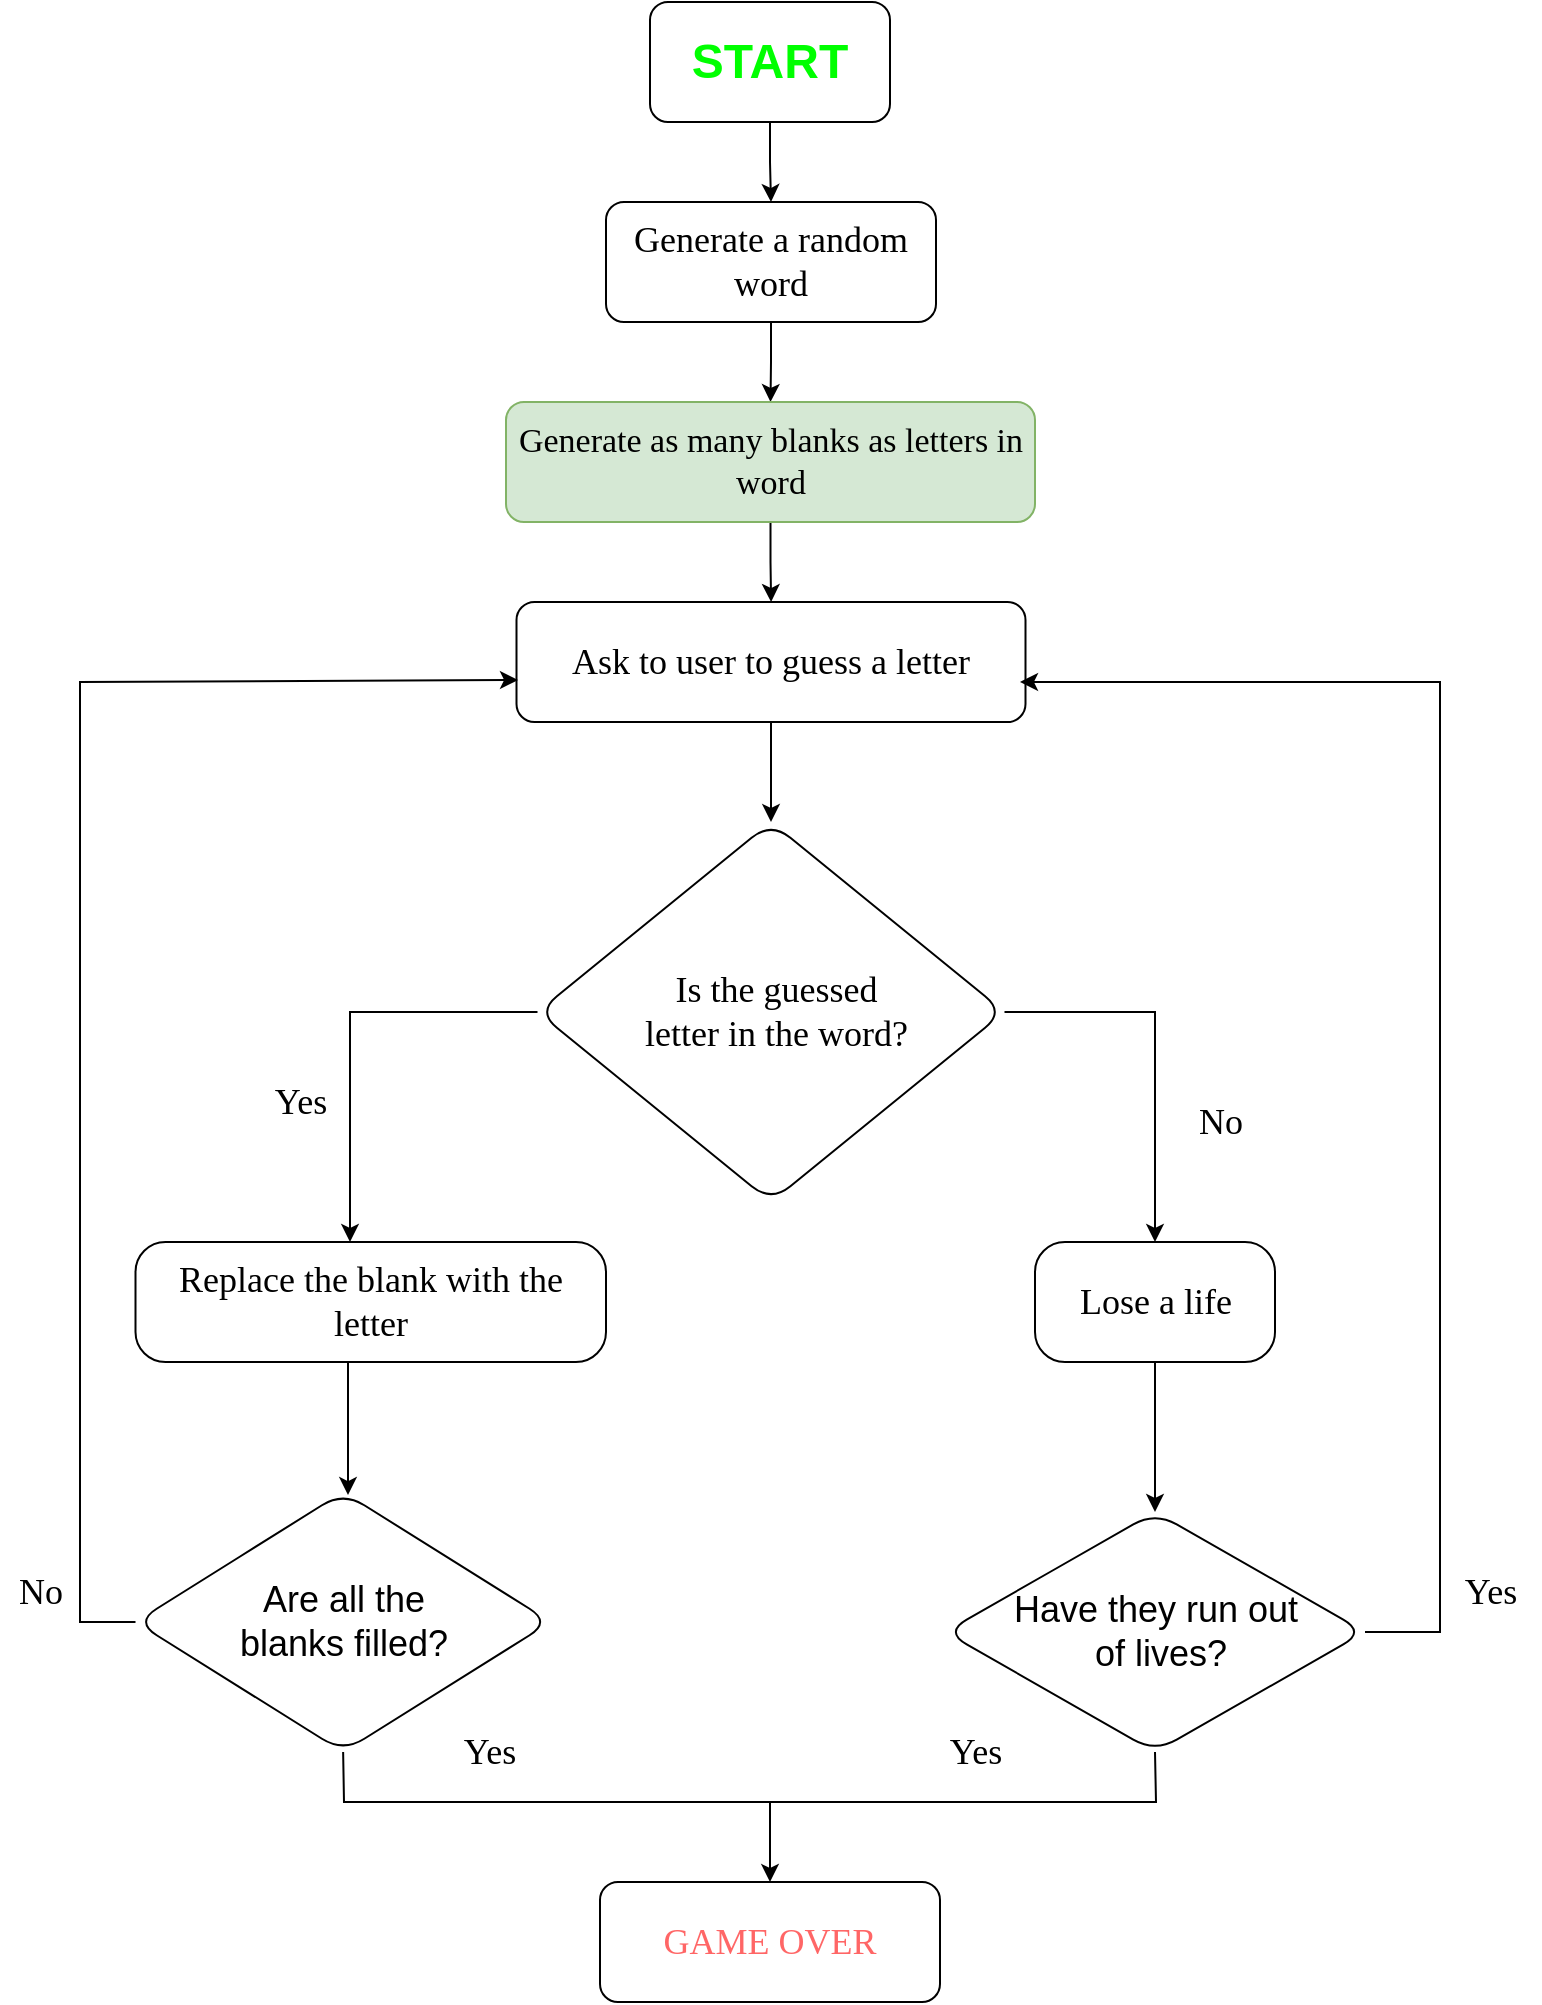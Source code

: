 <mxfile version="18.0.2" type="device"><diagram id="jyqLd0rxl-v_ZgUhDXpW" name="Page-1"><mxGraphModel dx="1016" dy="594" grid="1" gridSize="10" guides="1" tooltips="1" connect="1" arrows="1" fold="1" page="1" pageScale="1" pageWidth="850" pageHeight="1100" math="0" shadow="0"><root><mxCell id="0"/><mxCell id="1" parent="0"/><mxCell id="ERyWLYjnMk1E5LCBSdN3-25" style="edgeStyle=orthogonalEdgeStyle;rounded=0;orthogonalLoop=1;jettySize=auto;html=1;fontFamily=Comic Sans MS;" parent="1" edge="1"><mxGeometry relative="1" as="geometry"><mxPoint x="420" y="140" as="targetPoint"/><mxPoint x="420" y="140" as="sourcePoint"/></mxGeometry></mxCell><mxCell id="ERyWLYjnMk1E5LCBSdN3-23" value="" style="edgeStyle=orthogonalEdgeStyle;rounded=0;orthogonalLoop=1;jettySize=auto;html=1;" parent="1" edge="1"><mxGeometry relative="1" as="geometry"><mxPoint x="600" y="430" as="sourcePoint"/></mxGeometry></mxCell><mxCell id="2SdU9WeWL-62J9CwosbA-4" value="" style="edgeStyle=orthogonalEdgeStyle;rounded=0;orthogonalLoop=1;jettySize=auto;html=1;fontFamily=Comic Sans MS;" edge="1" parent="1" source="ERyWLYjnMk1E5LCBSdN3-24" target="2SdU9WeWL-62J9CwosbA-2"><mxGeometry relative="1" as="geometry"/></mxCell><mxCell id="ERyWLYjnMk1E5LCBSdN3-24" value="&lt;h1&gt;&lt;font color=&quot;#00ff00&quot;&gt;START&lt;/font&gt;&lt;/h1&gt;" style="rounded=1;whiteSpace=wrap;html=1;" parent="1" vertex="1"><mxGeometry x="365" y="20" width="120" height="60" as="geometry"/></mxCell><mxCell id="2SdU9WeWL-62J9CwosbA-6" value="" style="edgeStyle=orthogonalEdgeStyle;rounded=0;orthogonalLoop=1;jettySize=auto;html=1;fontFamily=Comic Sans MS;" edge="1" parent="1" source="2SdU9WeWL-62J9CwosbA-2" target="2SdU9WeWL-62J9CwosbA-5"><mxGeometry relative="1" as="geometry"/></mxCell><mxCell id="2SdU9WeWL-62J9CwosbA-2" value="&lt;div style=&quot;&quot;&gt;&lt;font style=&quot;font-size: 18px;&quot; face=&quot;Comic Sans MS&quot;&gt;Generate a random word&lt;/font&gt;&lt;br&gt;&lt;/div&gt;" style="whiteSpace=wrap;html=1;rounded=1;align=center;" vertex="1" parent="1"><mxGeometry x="343" y="120" width="165" height="60" as="geometry"/></mxCell><mxCell id="2SdU9WeWL-62J9CwosbA-10" value="" style="edgeStyle=orthogonalEdgeStyle;rounded=0;orthogonalLoop=1;jettySize=auto;html=1;fontFamily=Comic Sans MS;fontSize=18;" edge="1" parent="1" source="2SdU9WeWL-62J9CwosbA-5" target="2SdU9WeWL-62J9CwosbA-9"><mxGeometry relative="1" as="geometry"/></mxCell><mxCell id="2SdU9WeWL-62J9CwosbA-5" value="&lt;font style=&quot;font-size: 17px;&quot; face=&quot;Comic Sans MS&quot;&gt;Generate as many blanks as letters in word&lt;/font&gt;" style="whiteSpace=wrap;html=1;rounded=1;fillColor=#d5e8d4;strokeColor=#82b366;" vertex="1" parent="1"><mxGeometry x="293" y="220" width="264.5" height="60" as="geometry"/></mxCell><mxCell id="2SdU9WeWL-62J9CwosbA-12" value="" style="edgeStyle=orthogonalEdgeStyle;rounded=0;orthogonalLoop=1;jettySize=auto;html=1;fontFamily=Comic Sans MS;fontSize=18;" edge="1" parent="1" source="2SdU9WeWL-62J9CwosbA-9" target="2SdU9WeWL-62J9CwosbA-11"><mxGeometry relative="1" as="geometry"/></mxCell><mxCell id="2SdU9WeWL-62J9CwosbA-9" value="&lt;font face=&quot;Comic Sans MS&quot; style=&quot;font-size: 18px;&quot;&gt;Ask to user to guess a letter&lt;/font&gt;" style="whiteSpace=wrap;html=1;rounded=1;" vertex="1" parent="1"><mxGeometry x="298.25" y="320" width="254.5" height="60" as="geometry"/></mxCell><mxCell id="2SdU9WeWL-62J9CwosbA-18" value="" style="edgeStyle=orthogonalEdgeStyle;rounded=0;orthogonalLoop=1;jettySize=auto;html=1;fontFamily=Comic Sans MS;fontSize=18;" edge="1" parent="1" source="2SdU9WeWL-62J9CwosbA-11" target="2SdU9WeWL-62J9CwosbA-17"><mxGeometry relative="1" as="geometry"/></mxCell><mxCell id="2SdU9WeWL-62J9CwosbA-21" value="" style="edgeStyle=orthogonalEdgeStyle;rounded=0;orthogonalLoop=1;jettySize=auto;html=1;fontFamily=Comic Sans MS;fontSize=18;" edge="1" parent="1" source="2SdU9WeWL-62J9CwosbA-11"><mxGeometry relative="1" as="geometry"><mxPoint x="215" y="640" as="targetPoint"/><Array as="points"><mxPoint x="215" y="525"/></Array></mxGeometry></mxCell><mxCell id="2SdU9WeWL-62J9CwosbA-11" value="&lt;div style=&quot;&quot;&gt;&lt;span style=&quot;font-size: 18px; font-family: &amp;quot;Comic Sans MS&amp;quot;; background-color: initial;&quot;&gt;&amp;nbsp; &amp;nbsp; &amp;nbsp; &amp;nbsp; &amp;nbsp; Is the guessed&amp;nbsp; &amp;nbsp; &amp;nbsp; &amp;nbsp; &amp;nbsp; &amp;nbsp;letter in the word?&lt;/span&gt;&lt;/div&gt;" style="rhombus;whiteSpace=wrap;html=1;rounded=1;align=center;arcSize=25;" vertex="1" parent="1"><mxGeometry x="308.75" y="430" width="233.5" height="190" as="geometry"/></mxCell><mxCell id="2SdU9WeWL-62J9CwosbA-25" value="" style="edgeStyle=orthogonalEdgeStyle;rounded=0;orthogonalLoop=1;jettySize=auto;html=1;fontFamily=Comic Sans MS;fontSize=18;" edge="1" parent="1" source="2SdU9WeWL-62J9CwosbA-15" target="2SdU9WeWL-62J9CwosbA-24"><mxGeometry relative="1" as="geometry"><Array as="points"><mxPoint x="214" y="720"/><mxPoint x="214" y="720"/></Array></mxGeometry></mxCell><mxCell id="2SdU9WeWL-62J9CwosbA-15" value="&lt;font face=&quot;Comic Sans MS&quot; style=&quot;font-size: 18px;&quot;&gt;Replace the blank with the letter&lt;/font&gt;" style="whiteSpace=wrap;html=1;rounded=1;arcSize=25;" vertex="1" parent="1"><mxGeometry x="107.75" y="640" width="235.25" height="60" as="geometry"/></mxCell><mxCell id="2SdU9WeWL-62J9CwosbA-27" value="" style="edgeStyle=orthogonalEdgeStyle;rounded=0;orthogonalLoop=1;jettySize=auto;html=1;fontFamily=Comic Sans MS;fontSize=18;" edge="1" parent="1" source="2SdU9WeWL-62J9CwosbA-17" target="2SdU9WeWL-62J9CwosbA-26"><mxGeometry relative="1" as="geometry"/></mxCell><mxCell id="2SdU9WeWL-62J9CwosbA-17" value="&lt;font style=&quot;font-size: 18px;&quot; face=&quot;Comic Sans MS&quot;&gt;Lose a life&lt;/font&gt;" style="whiteSpace=wrap;html=1;rounded=1;arcSize=25;" vertex="1" parent="1"><mxGeometry x="557.5" y="640" width="120" height="60" as="geometry"/></mxCell><mxCell id="2SdU9WeWL-62J9CwosbA-19" value="Yes" style="text;html=1;align=center;verticalAlign=middle;resizable=0;points=[];autosize=1;strokeColor=none;fillColor=none;fontSize=18;fontFamily=Comic Sans MS;" vertex="1" parent="1"><mxGeometry x="165" y="555" width="50" height="30" as="geometry"/></mxCell><mxCell id="2SdU9WeWL-62J9CwosbA-20" value="No" style="text;html=1;align=center;verticalAlign=middle;resizable=0;points=[];autosize=1;strokeColor=none;fillColor=none;fontSize=18;fontFamily=Comic Sans MS;" vertex="1" parent="1"><mxGeometry x="630" y="565" width="40" height="30" as="geometry"/></mxCell><mxCell id="2SdU9WeWL-62J9CwosbA-24" value="&lt;font style=&quot;font-size: 18px;&quot;&gt;Are all the &lt;br&gt;blanks filled?&lt;/font&gt;" style="rhombus;whiteSpace=wrap;html=1;rounded=1;arcSize=25;" vertex="1" parent="1"><mxGeometry x="107.75" y="765" width="207.63" height="130" as="geometry"/></mxCell><mxCell id="2SdU9WeWL-62J9CwosbA-26" value="&lt;font style=&quot;font-size: 18px;&quot;&gt;Have they run out&lt;br&gt;&amp;nbsp;of lives?&lt;/font&gt;" style="rhombus;whiteSpace=wrap;html=1;rounded=1;arcSize=25;" vertex="1" parent="1"><mxGeometry x="512.5" y="775" width="210" height="120" as="geometry"/></mxCell><mxCell id="2SdU9WeWL-62J9CwosbA-28" value="" style="endArrow=classic;html=1;rounded=0;fontFamily=Comic Sans MS;fontSize=18;exitX=0;exitY=0.5;exitDx=0;exitDy=0;entryX=0.003;entryY=0.65;entryDx=0;entryDy=0;entryPerimeter=0;" edge="1" parent="1" source="2SdU9WeWL-62J9CwosbA-24" target="2SdU9WeWL-62J9CwosbA-9"><mxGeometry width="50" height="50" relative="1" as="geometry"><mxPoint x="40" y="815" as="sourcePoint"/><mxPoint x="430" y="410" as="targetPoint"/><Array as="points"><mxPoint x="80" y="830"/><mxPoint x="80" y="410"/><mxPoint x="80" y="360"/></Array></mxGeometry></mxCell><mxCell id="2SdU9WeWL-62J9CwosbA-29" value="" style="endArrow=classic;html=1;rounded=0;fontFamily=Comic Sans MS;fontSize=18;exitX=1;exitY=0.5;exitDx=0;exitDy=0;" edge="1" parent="1" source="2SdU9WeWL-62J9CwosbA-26"><mxGeometry width="50" height="50" relative="1" as="geometry"><mxPoint x="370" y="640" as="sourcePoint"/><mxPoint x="550" y="360" as="targetPoint"/><Array as="points"><mxPoint x="760" y="835"/><mxPoint x="760" y="360"/></Array></mxGeometry></mxCell><mxCell id="2SdU9WeWL-62J9CwosbA-30" value="No" style="text;html=1;align=center;verticalAlign=middle;resizable=0;points=[];autosize=1;strokeColor=none;fillColor=none;fontSize=18;fontFamily=Comic Sans MS;" vertex="1" parent="1"><mxGeometry x="40" y="800" width="40" height="30" as="geometry"/></mxCell><mxCell id="2SdU9WeWL-62J9CwosbA-32" value="Yes" style="text;html=1;align=center;verticalAlign=middle;resizable=0;points=[];autosize=1;strokeColor=none;fillColor=none;fontSize=18;fontFamily=Comic Sans MS;" vertex="1" parent="1"><mxGeometry x="760" y="800" width="50" height="30" as="geometry"/></mxCell><mxCell id="2SdU9WeWL-62J9CwosbA-33" value="&lt;font color=&quot;#ff6666&quot;&gt;GAME OVER&lt;/font&gt;" style="rounded=1;whiteSpace=wrap;html=1;labelBackgroundColor=none;fontFamily=Comic Sans MS;fontSize=18;" vertex="1" parent="1"><mxGeometry x="340" y="960" width="170" height="60" as="geometry"/></mxCell><mxCell id="2SdU9WeWL-62J9CwosbA-34" value="" style="endArrow=classic;html=1;rounded=0;fontFamily=Comic Sans MS;fontSize=18;exitX=0.5;exitY=1;exitDx=0;exitDy=0;" edge="1" parent="1" source="2SdU9WeWL-62J9CwosbA-24" target="2SdU9WeWL-62J9CwosbA-33"><mxGeometry width="50" height="50" relative="1" as="geometry"><mxPoint x="212" y="900" as="sourcePoint"/><mxPoint x="440" y="920" as="targetPoint"/><Array as="points"><mxPoint x="212" y="920"/><mxPoint x="425" y="920"/></Array></mxGeometry></mxCell><mxCell id="2SdU9WeWL-62J9CwosbA-35" value="" style="endArrow=none;html=1;rounded=0;fontFamily=Comic Sans MS;fontSize=18;entryX=0.5;entryY=1;entryDx=0;entryDy=0;" edge="1" parent="1" target="2SdU9WeWL-62J9CwosbA-26"><mxGeometry width="50" height="50" relative="1" as="geometry"><mxPoint x="370" y="920" as="sourcePoint"/><mxPoint x="420" y="870" as="targetPoint"/><Array as="points"><mxPoint x="618" y="920"/></Array></mxGeometry></mxCell><mxCell id="2SdU9WeWL-62J9CwosbA-36" value="&lt;font color=&quot;#000000&quot;&gt;Yes&lt;/font&gt;" style="text;html=1;strokeColor=none;fillColor=none;align=center;verticalAlign=middle;whiteSpace=wrap;rounded=0;labelBackgroundColor=none;fontFamily=Comic Sans MS;fontSize=18;fontColor=#FF6666;" vertex="1" parent="1"><mxGeometry x="255.38" y="880" width="60" height="30" as="geometry"/></mxCell><mxCell id="2SdU9WeWL-62J9CwosbA-37" value="&lt;font color=&quot;#000000&quot;&gt;Yes&lt;/font&gt;" style="text;html=1;strokeColor=none;fillColor=none;align=center;verticalAlign=middle;whiteSpace=wrap;rounded=0;labelBackgroundColor=none;fontFamily=Comic Sans MS;fontSize=18;fontColor=#FF6666;" vertex="1" parent="1"><mxGeometry x="497.5" y="880" width="60" height="30" as="geometry"/></mxCell></root></mxGraphModel></diagram></mxfile>